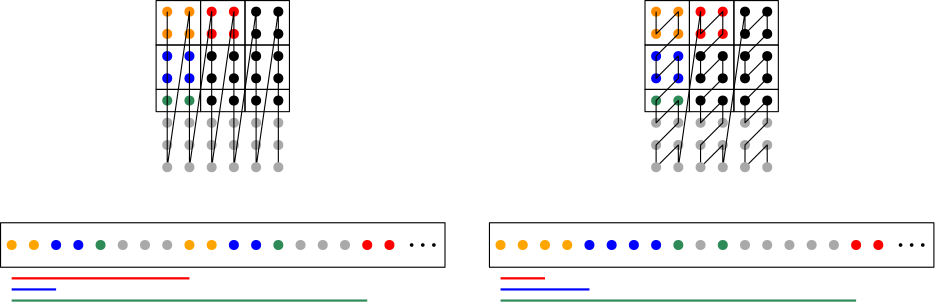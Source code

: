 <?xml version="1.0"?>
<!DOCTYPE ipe SYSTEM "ipe.dtd">
<ipe version="70206" creator="Ipe 7.2.11">
<info created="D:20191118170727" modified="D:20191118171005"/>
<ipestyle name="basic">
<symbol name="arrow/arc(spx)">
<path stroke="sym-stroke" fill="sym-stroke" pen="sym-pen">
0 0 m
-1 0.333 l
-1 -0.333 l
h
</path>
</symbol>
<symbol name="arrow/farc(spx)">
<path stroke="sym-stroke" fill="white" pen="sym-pen">
0 0 m
-1 0.333 l
-1 -0.333 l
h
</path>
</symbol>
<symbol name="arrow/ptarc(spx)">
<path stroke="sym-stroke" fill="sym-stroke" pen="sym-pen">
0 0 m
-1 0.333 l
-0.8 0 l
-1 -0.333 l
h
</path>
</symbol>
<symbol name="arrow/fptarc(spx)">
<path stroke="sym-stroke" fill="white" pen="sym-pen">
0 0 m
-1 0.333 l
-0.8 0 l
-1 -0.333 l
h
</path>
</symbol>
<symbol name="mark/circle(sx)" transformations="translations">
<path fill="sym-stroke">
0.6 0 0 0.6 0 0 e
0.4 0 0 0.4 0 0 e
</path>
</symbol>
<symbol name="mark/disk(sx)" transformations="translations">
<path fill="sym-stroke">
0.6 0 0 0.6 0 0 e
</path>
</symbol>
<symbol name="mark/fdisk(sfx)" transformations="translations">
<group>
<path fill="sym-fill">
0.5 0 0 0.5 0 0 e
</path>
<path fill="sym-stroke" fillrule="eofill">
0.6 0 0 0.6 0 0 e
0.4 0 0 0.4 0 0 e
</path>
</group>
</symbol>
<symbol name="mark/box(sx)" transformations="translations">
<path fill="sym-stroke" fillrule="eofill">
-0.6 -0.6 m
0.6 -0.6 l
0.6 0.6 l
-0.6 0.6 l
h
-0.4 -0.4 m
0.4 -0.4 l
0.4 0.4 l
-0.4 0.4 l
h
</path>
</symbol>
<symbol name="mark/square(sx)" transformations="translations">
<path fill="sym-stroke">
-0.6 -0.6 m
0.6 -0.6 l
0.6 0.6 l
-0.6 0.6 l
h
</path>
</symbol>
<symbol name="mark/fsquare(sfx)" transformations="translations">
<group>
<path fill="sym-fill">
-0.5 -0.5 m
0.5 -0.5 l
0.5 0.5 l
-0.5 0.5 l
h
</path>
<path fill="sym-stroke" fillrule="eofill">
-0.6 -0.6 m
0.6 -0.6 l
0.6 0.6 l
-0.6 0.6 l
h
-0.4 -0.4 m
0.4 -0.4 l
0.4 0.4 l
-0.4 0.4 l
h
</path>
</group>
</symbol>
<symbol name="mark/cross(sx)" transformations="translations">
<group>
<path fill="sym-stroke">
-0.43 -0.57 m
0.57 0.43 l
0.43 0.57 l
-0.57 -0.43 l
h
</path>
<path fill="sym-stroke">
-0.43 0.57 m
0.57 -0.43 l
0.43 -0.57 l
-0.57 0.43 l
h
</path>
</group>
</symbol>
<symbol name="arrow/fnormal(spx)">
<path stroke="sym-stroke" fill="white" pen="sym-pen">
0 0 m
-1 0.333 l
-1 -0.333 l
h
</path>
</symbol>
<symbol name="arrow/pointed(spx)">
<path stroke="sym-stroke" fill="sym-stroke" pen="sym-pen">
0 0 m
-1 0.333 l
-0.8 0 l
-1 -0.333 l
h
</path>
</symbol>
<symbol name="arrow/fpointed(spx)">
<path stroke="sym-stroke" fill="white" pen="sym-pen">
0 0 m
-1 0.333 l
-0.8 0 l
-1 -0.333 l
h
</path>
</symbol>
<symbol name="arrow/linear(spx)">
<path stroke="sym-stroke" pen="sym-pen">
-1 0.333 m
0 0 l
-1 -0.333 l
</path>
</symbol>
<symbol name="arrow/fdouble(spx)">
<path stroke="sym-stroke" fill="white" pen="sym-pen">
0 0 m
-1 0.333 l
-1 -0.333 l
h
-1 0 m
-2 0.333 l
-2 -0.333 l
h
</path>
</symbol>
<symbol name="arrow/double(spx)">
<path stroke="sym-stroke" fill="sym-stroke" pen="sym-pen">
0 0 m
-1 0.333 l
-1 -0.333 l
h
-1 0 m
-2 0.333 l
-2 -0.333 l
h
</path>
</symbol>
<pen name="heavier" value="0.8"/>
<pen name="fat" value="1.2"/>
<pen name="ultrafat" value="2"/>
<symbolsize name="large" value="5"/>
<symbolsize name="small" value="2"/>
<symbolsize name="tiny" value="1.1"/>
<arrowsize name="large" value="10"/>
<arrowsize name="small" value="5"/>
<arrowsize name="tiny" value="3"/>
<color name="red" value="1 0 0"/>
<color name="green" value="0 1 0"/>
<color name="blue" value="0 0 1"/>
<color name="yellow" value="1 1 0"/>
<color name="orange" value="1 0.647 0"/>
<color name="gold" value="1 0.843 0"/>
<color name="purple" value="0.627 0.125 0.941"/>
<color name="gray" value="0.745"/>
<color name="brown" value="0.647 0.165 0.165"/>
<color name="navy" value="0 0 0.502"/>
<color name="pink" value="1 0.753 0.796"/>
<color name="seagreen" value="0.18 0.545 0.341"/>
<color name="turquoise" value="0.251 0.878 0.816"/>
<color name="violet" value="0.933 0.51 0.933"/>
<color name="darkblue" value="0 0 0.545"/>
<color name="darkcyan" value="0 0.545 0.545"/>
<color name="darkgray" value="0.663"/>
<color name="darkgreen" value="0 0.392 0"/>
<color name="darkmagenta" value="0.545 0 0.545"/>
<color name="darkorange" value="1 0.549 0"/>
<color name="darkred" value="0.545 0 0"/>
<color name="lightblue" value="0.678 0.847 0.902"/>
<color name="lightcyan" value="0.878 1 1"/>
<color name="lightgray" value="0.827"/>
<color name="lightgreen" value="0.565 0.933 0.565"/>
<color name="lightyellow" value="1 1 0.878"/>
<dashstyle name="dashed" value="[4] 0"/>
<dashstyle name="dotted" value="[1 3] 0"/>
<dashstyle name="dash dotted" value="[4 2 1 2] 0"/>
<dashstyle name="dash dot dotted" value="[4 2 1 2 1 2] 0"/>
<textsize name="large" value="\large"/>
<textsize name="Large" value="\Large"/>
<textsize name="LARGE" value="\LARGE"/>
<textsize name="huge" value="\huge"/>
<textsize name="Huge" value="\Huge"/>
<textsize name="small" value="\small"/>
<textsize name="footnote" value="\footnotesize"/>
<textsize name="tiny" value="\tiny"/>
<textstyle name="center" begin="\begin{center}" end="\end{center}"/>
<textstyle name="itemize" begin="\begin{itemize}" end="\end{itemize}"/>
<textstyle name="item" begin="\begin{itemize}\item{}" end="\end{itemize}"/>
<gridsize name="4 pts" value="4"/>
<gridsize name="8 pts (~3 mm)" value="8"/>
<gridsize name="16 pts (~6 mm)" value="16"/>
<gridsize name="32 pts (~12 mm)" value="32"/>
<gridsize name="10 pts (~3.5 mm)" value="10"/>
<gridsize name="20 pts (~7 mm)" value="20"/>
<gridsize name="14 pts (~5 mm)" value="14"/>
<gridsize name="28 pts (~10 mm)" value="28"/>
<gridsize name="56 pts (~20 mm)" value="56"/>
<anglesize name="90 deg" value="90"/>
<anglesize name="60 deg" value="60"/>
<anglesize name="45 deg" value="45"/>
<anglesize name="30 deg" value="30"/>
<anglesize name="22.5 deg" value="22.5"/>
<opacity name="10%" value="0.1"/>
<opacity name="30%" value="0.3"/>
<opacity name="50%" value="0.5"/>
<opacity name="75%" value="0.75"/>
<tiling name="falling" angle="-60" step="4" width="1"/>
<tiling name="rising" angle="30" step="4" width="1"/>
</ipestyle>
<page>
<layer name="alpha"/>
<layer name="beta"/>
<layer name="gamma"/>
<view layers="alpha beta gamma" active="beta"/>
<path layer="alpha" matrix="1 0 0 1 36 12" stroke="black">
36 804 m
36 788 l
52 788 l
52 804 l
h
</path>
<path matrix="1 0 0 1 36 -4" stroke="black">
36 804 m
36 788 l
52 788 l
52 804 l
h
</path>
<path matrix="1 0 0 0.5 36 382" stroke="black">
36 804 m
36 788 l
52 788 l
52 804 l
h
</path>
<path matrix="1 0 0 1 52 12" stroke="black">
36 804 m
36 788 l
52 788 l
52 804 l
h
</path>
<path matrix="1 0 0 1 52 -4" stroke="black">
36 804 m
36 788 l
52 788 l
52 804 l
h
</path>
<path matrix="1 0 0 0.5 52 382" stroke="black">
36 804 m
36 788 l
52 788 l
52 804 l
h
</path>
<path matrix="1 0 0 1 68 12" stroke="black">
36 804 m
36 788 l
52 788 l
52 804 l
h
</path>
<path matrix="1 0 0 1 68 -4" stroke="black">
36 804 m
36 788 l
52 788 l
52 804 l
h
</path>
<path matrix="1 0 0 0.5 68 382" stroke="black">
36 804 m
36 788 l
52 788 l
52 804 l
h
</path>
<use layer="beta" matrix="1 0 0 1 52 76" name="mark/disk(sx)" pos="24 736" size="normal" stroke="darkorange"/>
<use matrix="1 0 0 1 52 68" name="mark/disk(sx)" pos="24 736" size="normal" stroke="darkorange"/>
<use matrix="1 0 0 1 52 60" name="mark/disk(sx)" pos="24 736" size="normal" stroke="blue"/>
<use matrix="1 0 0 1 52 52" name="mark/disk(sx)" pos="24 736" size="normal" stroke="blue"/>
<use matrix="1 0 0 1 52 44" name="mark/disk(sx)" pos="24 736" size="normal" stroke="seagreen"/>
<use matrix="1 0 0 1 60 76" name="mark/disk(sx)" pos="24 736" size="normal" stroke="darkorange"/>
<use matrix="1 0 0 1 60 68" name="mark/disk(sx)" pos="24 736" size="normal" stroke="darkorange"/>
<use matrix="1 0 0 1 60 60" name="mark/disk(sx)" pos="24 736" size="normal" stroke="blue"/>
<use matrix="1 0 0 1 60 52" name="mark/disk(sx)" pos="24 736" size="normal" stroke="blue"/>
<use matrix="1 0 0 1 60 44" name="mark/disk(sx)" pos="24 736" size="normal" stroke="seagreen"/>
<use matrix="1 0 0 1 68 76" name="mark/disk(sx)" pos="24 736" size="normal" stroke="red"/>
<use matrix="1 0 0 1 68 68" name="mark/disk(sx)" pos="24 736" size="normal" stroke="red"/>
<use matrix="1 0 0 1 68 60" name="mark/disk(sx)" pos="24 736" size="normal" stroke="black"/>
<use matrix="1 0 0 1 68 52" name="mark/disk(sx)" pos="24 736" size="normal" stroke="black"/>
<use matrix="1 0 0 1 68 44" name="mark/disk(sx)" pos="24 736" size="normal" stroke="black"/>
<use matrix="1 0 0 1 76 76" name="mark/disk(sx)" pos="24 736" size="normal" stroke="red"/>
<use matrix="1 0 0 1 76 68" name="mark/disk(sx)" pos="24 736" size="normal" stroke="red"/>
<use matrix="1 0 0 1 76 60" name="mark/disk(sx)" pos="24 736" size="normal" stroke="black"/>
<use matrix="1 0 0 1 76 52" name="mark/disk(sx)" pos="24 736" size="normal" stroke="black"/>
<use matrix="1 0 0 1 76 44" name="mark/disk(sx)" pos="24 736" size="normal" stroke="black"/>
<use matrix="1 0 0 1 84 76" name="mark/disk(sx)" pos="24 736" size="normal" stroke="black"/>
<use matrix="1 0 0 1 84 68" name="mark/disk(sx)" pos="24 736" size="normal" stroke="black"/>
<use matrix="1 0 0 1 84 60" name="mark/disk(sx)" pos="24 736" size="normal" stroke="black"/>
<use matrix="1 0 0 1 84 52" name="mark/disk(sx)" pos="24 736" size="normal" stroke="black"/>
<use matrix="1 0 0 1 84 44" name="mark/disk(sx)" pos="24 736" size="normal" stroke="black"/>
<use matrix="1 0 0 1 92 76" name="mark/disk(sx)" pos="24 736" size="normal" stroke="black"/>
<use matrix="1 0 0 1 92 68" name="mark/disk(sx)" pos="24 736" size="normal" stroke="black"/>
<use matrix="1 0 0 1 92 60" name="mark/disk(sx)" pos="24 736" size="normal" stroke="black"/>
<use matrix="1 0 0 1 92 52" name="mark/disk(sx)" pos="24 736" size="normal" stroke="black"/>
<use matrix="1 0 0 1 92 44" name="mark/disk(sx)" pos="24 736" size="normal" stroke="black"/>
<use matrix="1 0 0 1 52 36" name="mark/disk(sx)" pos="24 736" size="normal" stroke="darkgray"/>
<use matrix="1 0 0 1 52 28" name="mark/disk(sx)" pos="24 736" size="normal" stroke="darkgray"/>
<use matrix="1 0 0 1 60 36" name="mark/disk(sx)" pos="24 736" size="normal" stroke="darkgray"/>
<use matrix="1 0 0 1 60 28" name="mark/disk(sx)" pos="24 736" size="normal" stroke="darkgray"/>
<use matrix="1 0 0 1 68 36" name="mark/disk(sx)" pos="24 736" size="normal" stroke="darkgray"/>
<use matrix="1 0 0 1 68 28" name="mark/disk(sx)" pos="24 736" size="normal" stroke="darkgray"/>
<use matrix="1 0 0 1 76 36" name="mark/disk(sx)" pos="24 736" size="normal" stroke="darkgray"/>
<use matrix="1 0 0 1 76 28" name="mark/disk(sx)" pos="24 736" size="normal" stroke="darkgray"/>
<use matrix="1 0 0 1 84 36" name="mark/disk(sx)" pos="24 736" size="normal" stroke="darkgray"/>
<use matrix="1 0 0 1 84 28" name="mark/disk(sx)" pos="24 736" size="normal" stroke="darkgray"/>
<use matrix="1 0 0 1 92 36" name="mark/disk(sx)" pos="24 736" size="normal" stroke="darkgray"/>
<use matrix="1 0 0 1 92 28" name="mark/disk(sx)" pos="24 736" size="normal" stroke="darkgray"/>
<path layer="gamma" matrix="1 0 0 1 24 16" stroke="black">
52 796 m
52 740 l
60 796 l
60 740 l
68 796 l
68 740 l
76 796 l
76 740 l
84 796 l
84 740 l
92 796 l
92 740 l
</path>
<use layer="beta" matrix="1 0 0 1 20 -8" name="mark/disk(sx)" pos="24 736" size="normal" stroke="blue"/>
<use matrix="1 0 0 1 28 -8" name="mark/disk(sx)" pos="24 736" size="normal" stroke="seagreen"/>
<use matrix="1 0 0 1 36 -8" name="mark/disk(sx)" pos="24 736" size="normal" stroke="darkgray"/>
<use matrix="1 0 0 1 44 -8" name="mark/disk(sx)" pos="24 736" size="normal" stroke="darkgray"/>
<use matrix="1 0 0 1 60 -8" name="mark/disk(sx)" pos="24 736" size="normal" stroke="orange"/>
<use matrix="1 0 0 1 68 -8" name="mark/disk(sx)" pos="24 736" size="normal" stroke="orange"/>
<use matrix="1 0 0 1 76 -8" name="mark/disk(sx)" pos="24 736" size="normal" stroke="blue"/>
<use matrix="1 0 0 1 84 -8" name="mark/disk(sx)" pos="24 736" size="normal" stroke="blue"/>
<use matrix="1 0 0 1 92 -8" name="mark/disk(sx)" pos="24 736" size="normal" stroke="seagreen"/>
<use matrix="1 0 0 1 100 -8" name="mark/disk(sx)" pos="24 736" size="normal" stroke="darkgray"/>
<use matrix="1 0 0 1 108 -8" name="mark/disk(sx)" pos="24 736" size="normal" stroke="darkgray"/>
<use matrix="1 0 0 1 124 -8" name="mark/disk(sx)" pos="24 736" size="normal" stroke="red"/>
<use matrix="1 0 0 1 -4 -8" name="mark/disk(sx)" pos="24 736" size="normal" stroke="orange"/>
<use matrix="1 0 0 1 4 -8" name="mark/disk(sx)" pos="24 736" size="normal" stroke="orange"/>
<use matrix="1 0 0 1 12 -8" name="mark/disk(sx)" pos="24 736" size="normal" stroke="blue"/>
<use matrix="1 0 0 1 132 -8" name="mark/disk(sx)" pos="24 736" size="normal" stroke="red"/>
<use matrix="1 0 0 1 140 -8" name="mark/disk(sx)" pos="24 736" size="tiny" stroke="black"/>
<use matrix="1 0 0 1 144 -8" name="mark/disk(sx)" pos="24 736" size="tiny" stroke="black"/>
<use matrix="1 0 0 1 148 -8" name="mark/disk(sx)" pos="24 736" size="tiny" stroke="black"/>
<path layer="alpha" matrix="1 0 0 1 212 12" stroke="black">
36 804 m
36 788 l
52 788 l
52 804 l
h
</path>
<path matrix="1 0 0 1 212 -4" stroke="black">
36 804 m
36 788 l
52 788 l
52 804 l
h
</path>
<path matrix="1 0 0 0.5 212 382" stroke="black">
36 804 m
36 788 l
52 788 l
52 804 l
h
</path>
<path matrix="1 0 0 1 228 12" stroke="black">
36 804 m
36 788 l
52 788 l
52 804 l
h
</path>
<path matrix="1 0 0 1 228 -4" stroke="black">
36 804 m
36 788 l
52 788 l
52 804 l
h
</path>
<path matrix="1 0 0 0.5 228 382" stroke="black">
36 804 m
36 788 l
52 788 l
52 804 l
h
</path>
<path matrix="1 0 0 1 244 12" stroke="black">
36 804 m
36 788 l
52 788 l
52 804 l
h
</path>
<path matrix="1 0 0 1 244 -4" stroke="black">
36 804 m
36 788 l
52 788 l
52 804 l
h
</path>
<path matrix="1 0 0 0.5 244 382" stroke="black">
36 804 m
36 788 l
52 788 l
52 804 l
h
</path>
<use layer="beta" matrix="1 0 0 1 228 76" name="mark/disk(sx)" pos="24 736" size="normal" stroke="darkorange"/>
<use matrix="1 0 0 1 228 68" name="mark/disk(sx)" pos="24 736" size="normal" stroke="darkorange"/>
<use matrix="1 0 0 1 228 60" name="mark/disk(sx)" pos="24 736" size="normal" stroke="blue"/>
<use matrix="1 0 0 1 228 52" name="mark/disk(sx)" pos="24 736" size="normal" stroke="blue"/>
<use matrix="1 0 0 1 228 44" name="mark/disk(sx)" pos="24 736" size="normal" stroke="seagreen"/>
<use matrix="1 0 0 1 236 76" name="mark/disk(sx)" pos="24 736" size="normal" stroke="darkorange"/>
<use matrix="1 0 0 1 236 68" name="mark/disk(sx)" pos="24 736" size="normal" stroke="darkorange"/>
<use matrix="1 0 0 1 236 60" name="mark/disk(sx)" pos="24 736" size="normal" stroke="blue"/>
<use matrix="1 0 0 1 236 52" name="mark/disk(sx)" pos="24 736" size="normal" stroke="blue"/>
<use matrix="1 0 0 1 236 44" name="mark/disk(sx)" pos="24 736" size="normal" stroke="seagreen"/>
<use matrix="1 0 0 1 244 76" name="mark/disk(sx)" pos="24 736" size="normal" stroke="red"/>
<use matrix="1 0 0 1 244 68" name="mark/disk(sx)" pos="24 736" size="normal" stroke="red"/>
<use matrix="1 0 0 1 244 60" name="mark/disk(sx)" pos="24 736" size="normal" stroke="black"/>
<use matrix="1 0 0 1 244 52" name="mark/disk(sx)" pos="24 736" size="normal" stroke="black"/>
<use matrix="1 0 0 1 244 44" name="mark/disk(sx)" pos="24 736" size="normal" stroke="black"/>
<use matrix="1 0 0 1 252 76" name="mark/disk(sx)" pos="24 736" size="normal" stroke="red"/>
<use matrix="1 0 0 1 252 68" name="mark/disk(sx)" pos="24 736" size="normal" stroke="red"/>
<use matrix="1 0 0 1 252 60" name="mark/disk(sx)" pos="24 736" size="normal" stroke="black"/>
<use matrix="1 0 0 1 252 52" name="mark/disk(sx)" pos="24 736" size="normal" stroke="black"/>
<use matrix="1 0 0 1 252 44" name="mark/disk(sx)" pos="24 736" size="normal" stroke="black"/>
<use matrix="1 0 0 1 260 76" name="mark/disk(sx)" pos="24 736" size="normal" stroke="black"/>
<use matrix="1 0 0 1 260 68" name="mark/disk(sx)" pos="24 736" size="normal" stroke="black"/>
<use matrix="1 0 0 1 260 60" name="mark/disk(sx)" pos="24 736" size="normal" stroke="black"/>
<use matrix="1 0 0 1 260 52" name="mark/disk(sx)" pos="24 736" size="normal" stroke="black"/>
<use matrix="1 0 0 1 260 44" name="mark/disk(sx)" pos="24 736" size="normal" stroke="black"/>
<use matrix="1 0 0 1 268 76" name="mark/disk(sx)" pos="24 736" size="normal" stroke="black"/>
<use matrix="1 0 0 1 268 68" name="mark/disk(sx)" pos="24 736" size="normal" stroke="black"/>
<use matrix="1 0 0 1 268 60" name="mark/disk(sx)" pos="24 736" size="normal" stroke="black"/>
<use matrix="1 0 0 1 268 52" name="mark/disk(sx)" pos="24 736" size="normal" stroke="black"/>
<use matrix="1 0 0 1 268 44" name="mark/disk(sx)" pos="24 736" size="normal" stroke="black"/>
<use matrix="1 0 0 1 228 36" name="mark/disk(sx)" pos="24 736" size="normal" stroke="darkgray"/>
<use matrix="1 0 0 1 228 28" name="mark/disk(sx)" pos="24 736" size="normal" stroke="darkgray"/>
<use matrix="1 0 0 1 236 36" name="mark/disk(sx)" pos="24 736" size="normal" stroke="darkgray"/>
<use matrix="1 0 0 1 236 28" name="mark/disk(sx)" pos="24 736" size="normal" stroke="darkgray"/>
<use matrix="1 0 0 1 244 36" name="mark/disk(sx)" pos="24 736" size="normal" stroke="darkgray"/>
<use matrix="1 0 0 1 244 28" name="mark/disk(sx)" pos="24 736" size="normal" stroke="darkgray"/>
<use matrix="1 0 0 1 252 36" name="mark/disk(sx)" pos="24 736" size="normal" stroke="darkgray"/>
<use matrix="1 0 0 1 252 28" name="mark/disk(sx)" pos="24 736" size="normal" stroke="darkgray"/>
<use matrix="1 0 0 1 260 36" name="mark/disk(sx)" pos="24 736" size="normal" stroke="darkgray"/>
<use matrix="1 0 0 1 260 28" name="mark/disk(sx)" pos="24 736" size="normal" stroke="darkgray"/>
<use matrix="1 0 0 1 268 36" name="mark/disk(sx)" pos="24 736" size="normal" stroke="darkgray"/>
<use matrix="1 0 0 1 268 28" name="mark/disk(sx)" pos="24 736" size="normal" stroke="darkgray"/>
<use matrix="1 0 0 1 196 -8" name="mark/disk(sx)" pos="24 736" size="normal" stroke="orange"/>
<use matrix="1 0 0 1 204 -8" name="mark/disk(sx)" pos="24 736" size="normal" stroke="blue"/>
<use matrix="1 0 0 1 212 -8" name="mark/disk(sx)" pos="24 736" size="normal" stroke="blue"/>
<use matrix="1 0 0 1 220 -8" name="mark/disk(sx)" pos="24 736" size="normal" stroke="blue"/>
<use matrix="1 0 0 1 228 -8" name="mark/disk(sx)" pos="24 736" size="normal" stroke="blue"/>
<use matrix="1 0 0 1 236 -8" name="mark/disk(sx)" pos="24 736" size="normal" stroke="seagreen"/>
<use matrix="1 0 0 1 244 -8" name="mark/disk(sx)" pos="24 736" size="normal" stroke="darkgray"/>
<use matrix="1 0 0 1 252 -8" name="mark/disk(sx)" pos="24 736" size="normal" stroke="seagreen"/>
<use matrix="1 0 0 1 260 -8" name="mark/disk(sx)" pos="24 736" size="normal" stroke="darkgray"/>
<use matrix="1 0 0 1 268 -8" name="mark/disk(sx)" pos="24 736" size="normal" stroke="darkgray"/>
<use matrix="1 0 0 1 276 -8" name="mark/disk(sx)" pos="24 736" size="normal" stroke="darkgray"/>
<use matrix="1 0 0 1 284 -8" name="mark/disk(sx)" pos="24 736" size="normal" stroke="darkgray"/>
<use matrix="1 0 0 1 172 -8" name="mark/disk(sx)" pos="24 736" size="normal" stroke="orange"/>
<use matrix="1 0 0 1 180 -8" name="mark/disk(sx)" pos="24 736" size="normal" stroke="orange"/>
<use matrix="1 0 0 1 188 -8" name="mark/disk(sx)" pos="24 736" size="normal" stroke="orange"/>
<use matrix="1 0 0 1 292 -8" name="mark/disk(sx)" pos="24 736" size="normal" stroke="darkgray"/>
<path layer="gamma" matrix="1 0 0 1 20 16" stroke="black">
232 796 m
232 788 l
240 796 l
240 788 l
232 780 l
232 772 l
240 780 l
240 772 l
232 764 l
232 756 l
240 764 l
240 756 l
232 748 l
232 740 l
240 748 l
240 740 l
248 796 l
248 788 l
256 796 l
256 788 l
248 780 l
248 772 l
256 780 l
256 772 l
248 764 l
248 756 l
256 764 l
256 756 l
248 748 l
248 740 l
256 748 l
256 740 l
264 796 l
264 788 l
272 796 l
272 788 l
264 780 l
264 772 l
272 780 l
272 772 l
264 764 l
264 756 l
272 764 l
272 756 l
264 748 l
264 740 l
272 748 l
272 740 l
</path>
<use layer="beta" matrix="1 0 0 1 52 20" name="mark/disk(sx)" pos="24 736" size="normal" stroke="darkgray"/>
<use matrix="1 0 0 1 60 20" name="mark/disk(sx)" pos="24 736" size="normal" stroke="darkgray"/>
<use matrix="1 0 0 1 68 20" name="mark/disk(sx)" pos="24 736" size="normal" stroke="darkgray"/>
<use matrix="1 0 0 1 76 20" name="mark/disk(sx)" pos="24 736" size="normal" stroke="darkgray"/>
<use matrix="1 0 0 1 84 20" name="mark/disk(sx)" pos="24 736" size="normal" stroke="darkgray"/>
<use matrix="1 0 0 1 92 20" name="mark/disk(sx)" pos="24 736" size="normal" stroke="darkgray"/>
<use matrix="1 0 0 1 228 20" name="mark/disk(sx)" pos="24 736" size="normal" stroke="darkgray"/>
<use matrix="1 0 0 1 236 20" name="mark/disk(sx)" pos="24 736" size="normal" stroke="darkgray"/>
<use matrix="1 0 0 1 244 20" name="mark/disk(sx)" pos="24 736" size="normal" stroke="darkgray"/>
<use matrix="1 0 0 1 252 20" name="mark/disk(sx)" pos="24 736" size="normal" stroke="darkgray"/>
<use matrix="1 0 0 1 260 20" name="mark/disk(sx)" pos="24 736" size="normal" stroke="darkgray"/>
<use matrix="1 0 0 1 268 20" name="mark/disk(sx)" pos="24 736" size="normal" stroke="darkgray"/>
<use matrix="1 0 0 1 116 -8" name="mark/disk(sx)" pos="24 736" size="normal" stroke="darkgray"/>
<use matrix="1 0 0 1 52 -8" name="mark/disk(sx)" pos="24 736" size="normal" stroke="darkgray"/>
<use matrix="1 0 0 1 300 -8" name="mark/disk(sx)" pos="24 736" size="normal" stroke="red"/>
<use matrix="1 0 0 1 308 -8" name="mark/disk(sx)" pos="24 736" size="normal" stroke="red"/>
<use matrix="1 0 0 1 316 -8" name="mark/disk(sx)" pos="24 736" size="tiny" stroke="black"/>
<use matrix="1 0 0 1 320 -8" name="mark/disk(sx)" pos="24 736" size="tiny" stroke="black"/>
<use matrix="1 0 0 1 324 -8" name="mark/disk(sx)" pos="24 736" size="tiny" stroke="black"/>
<path matrix="0.952381 0 0 0.142857 0.761905 617.143" stroke="black">
16 832 m
16 720 l
184 720 l
184 832 l
h
</path>
<path matrix="0.952381 0 0 0.142857 16.7619 617.143" stroke="black">
184 832 m
184 720 l
352 720 l
352 832 l
h
</path>
<path stroke="red" pen="heavier">
20 716 m
84 716 l
</path>
<path matrix="0.25 0 0 1 191 0" stroke="red" pen="heavier">
20 716 m
84 716 l
</path>
<path stroke="blue" pen="heavier">
20 712 m
36 712 l
</path>
<path stroke="blue" pen="heavier">
196 712 m
228 712 l
</path>
<path stroke="seagreen" pen="heavier">
20 708 m
148 708 l
</path>
<path stroke="seagreen" pen="heavier">
196 708 m
324 708 l
</path>
</page>
</ipe>
